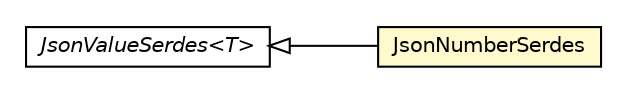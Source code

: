 #!/usr/local/bin/dot
#
# Class diagram 
# Generated by UMLGraph version R5_6-24-gf6e263 (http://www.umlgraph.org/)
#

digraph G {
	edge [fontname="Helvetica",fontsize=10,labelfontname="Helvetica",labelfontsize=10];
	node [fontname="Helvetica",fontsize=10,shape=plaintext];
	nodesep=0.25;
	ranksep=0.5;
	rankdir=LR;
	// org.turbogwt.net.serialization.client.json.JsonValueSerdes<T>
	c1975 [label=<<table title="org.turbogwt.net.serialization.client.json.JsonValueSerdes" border="0" cellborder="1" cellspacing="0" cellpadding="2" port="p" href="./JsonValueSerdes.html">
		<tr><td><table border="0" cellspacing="0" cellpadding="1">
<tr><td align="center" balign="center"><font face="Helvetica-Oblique"> JsonValueSerdes&lt;T&gt; </font></td></tr>
		</table></td></tr>
		</table>>, URL="./JsonValueSerdes.html", fontname="Helvetica", fontcolor="black", fontsize=10.0];
	// org.turbogwt.net.serialization.client.json.JsonNumberSerdes
	c1982 [label=<<table title="org.turbogwt.net.serialization.client.json.JsonNumberSerdes" border="0" cellborder="1" cellspacing="0" cellpadding="2" port="p" bgcolor="lemonChiffon" href="./JsonNumberSerdes.html">
		<tr><td><table border="0" cellspacing="0" cellpadding="1">
<tr><td align="center" balign="center"> JsonNumberSerdes </td></tr>
		</table></td></tr>
		</table>>, URL="./JsonNumberSerdes.html", fontname="Helvetica", fontcolor="black", fontsize=10.0];
	//org.turbogwt.net.serialization.client.json.JsonNumberSerdes extends org.turbogwt.net.serialization.client.json.JsonValueSerdes<java.lang.Number>
	c1975:p -> c1982:p [dir=back,arrowtail=empty];
}


